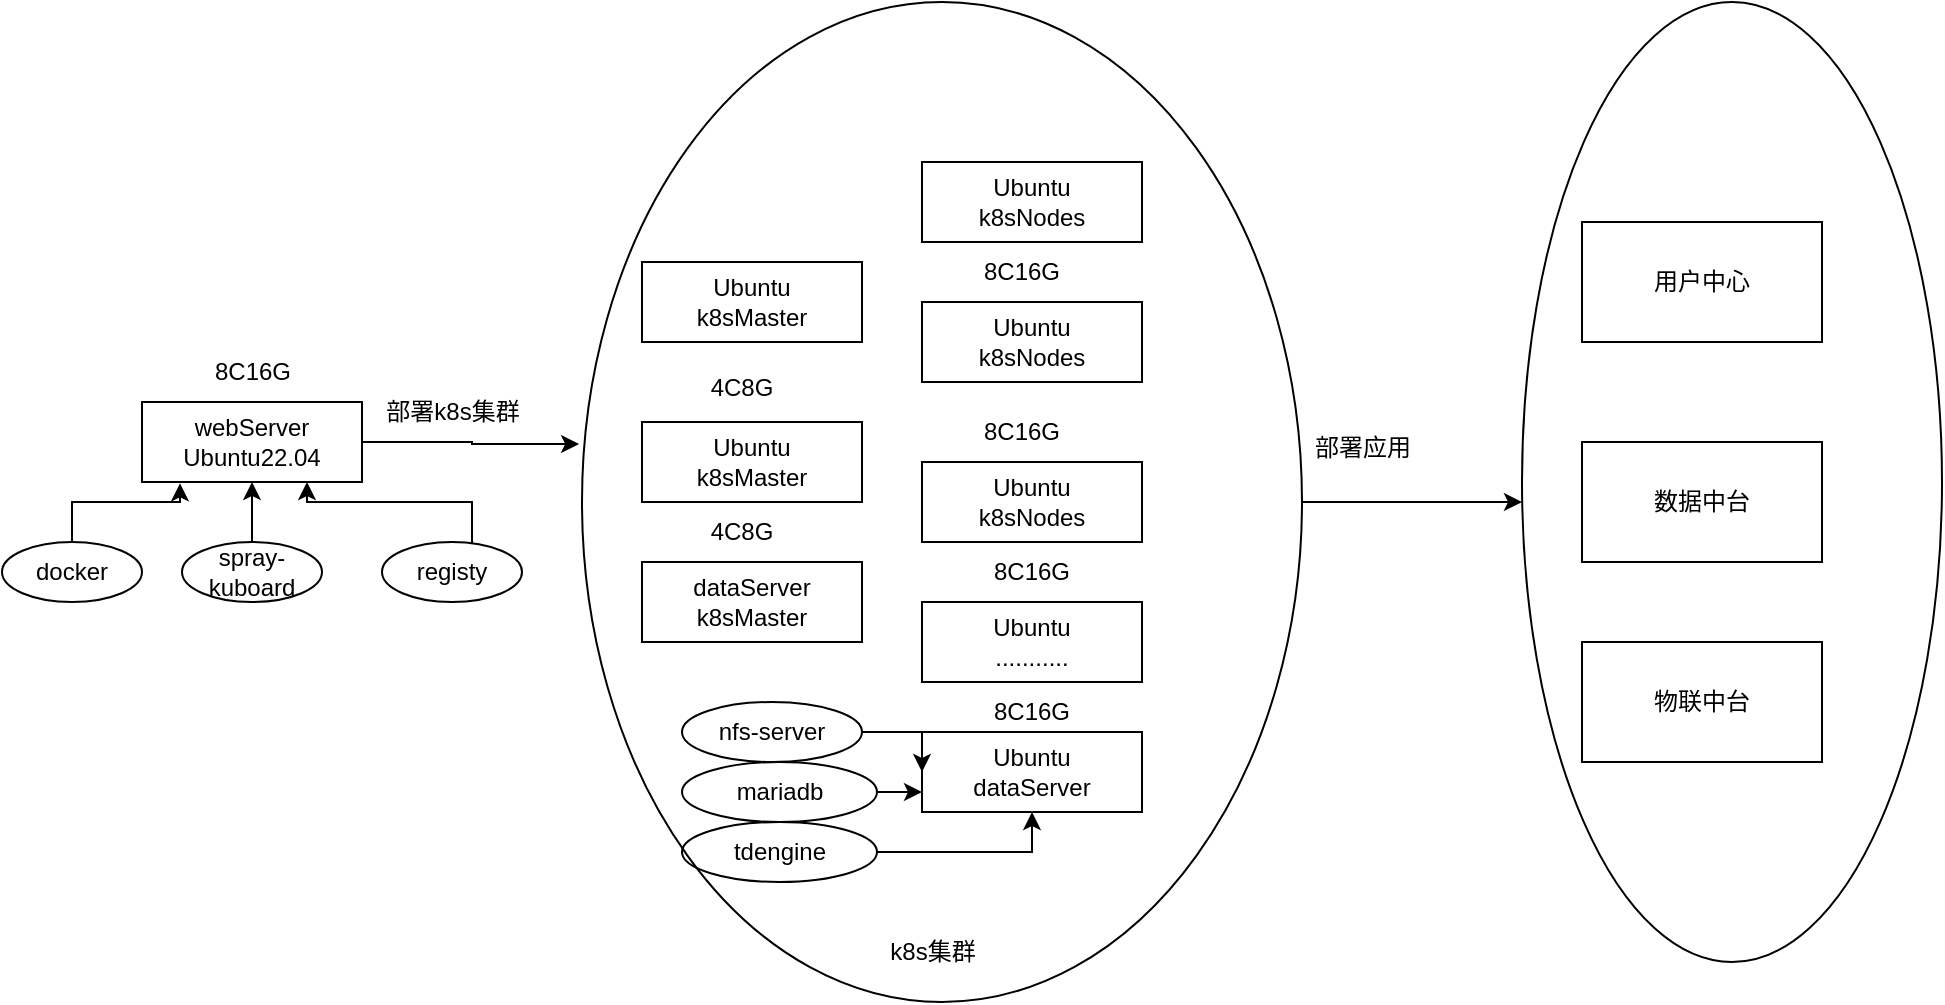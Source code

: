 <mxfile version="22.1.3" type="github">
  <diagram name="第 1 页" id="i8u_OBD3O_TQcKY7orfp">
    <mxGraphModel dx="1961" dy="617" grid="1" gridSize="10" guides="1" tooltips="1" connect="1" arrows="1" fold="1" page="1" pageScale="1" pageWidth="827" pageHeight="1169" background="#ffffff" math="0" shadow="0">
      <root>
        <mxCell id="0" />
        <mxCell id="1" parent="0" />
        <mxCell id="NINAPxGtuBQYfsfIf3ee-2" value="Ubuntu&lt;br&gt;k8sNodes" style="rounded=0;whiteSpace=wrap;html=1;" parent="1" vertex="1">
          <mxGeometry x="200" y="260" width="110" height="40" as="geometry" />
        </mxCell>
        <mxCell id="NINAPxGtuBQYfsfIf3ee-6" value="Ubuntu&lt;br&gt;dataServer" style="rounded=0;whiteSpace=wrap;html=1;" parent="1" vertex="1">
          <mxGeometry x="200" y="545" width="110" height="40" as="geometry" />
        </mxCell>
        <mxCell id="NINAPxGtuBQYfsfIf3ee-7" value="Ubuntu&lt;br&gt;k8sNodes" style="rounded=0;whiteSpace=wrap;html=1;" parent="1" vertex="1">
          <mxGeometry x="200" y="410" width="110" height="40" as="geometry" />
        </mxCell>
        <mxCell id="NINAPxGtuBQYfsfIf3ee-8" value="Ubuntu&lt;br&gt;k8sNodes" style="rounded=0;whiteSpace=wrap;html=1;" parent="1" vertex="1">
          <mxGeometry x="200" y="330" width="110" height="40" as="geometry" />
        </mxCell>
        <mxCell id="NINAPxGtuBQYfsfIf3ee-45" style="edgeStyle=orthogonalEdgeStyle;rounded=0;orthogonalLoop=1;jettySize=auto;html=1;entryX=-0.004;entryY=0.442;entryDx=0;entryDy=0;entryPerimeter=0;" parent="1" source="NINAPxGtuBQYfsfIf3ee-33" edge="1" target="53lafkm3msvrPaQ8JH2_-17">
          <mxGeometry relative="1" as="geometry">
            <mxPoint x="20" y="400" as="targetPoint" />
          </mxGeometry>
        </mxCell>
        <mxCell id="NINAPxGtuBQYfsfIf3ee-33" value="webServer&lt;br&gt;Ubuntu22.04" style="rounded=0;whiteSpace=wrap;html=1;" parent="1" vertex="1">
          <mxGeometry x="-190" y="380" width="110" height="40" as="geometry" />
        </mxCell>
        <mxCell id="qvz7UbXK8W9iCngONPpW-1" value="docker" style="ellipse;whiteSpace=wrap;html=1;" parent="1" vertex="1">
          <mxGeometry x="-260" y="450" width="70" height="30" as="geometry" />
        </mxCell>
        <mxCell id="qvz7UbXK8W9iCngONPpW-6" style="edgeStyle=orthogonalEdgeStyle;rounded=0;orthogonalLoop=1;jettySize=auto;html=1;exitX=0.5;exitY=0;exitDx=0;exitDy=0;entryX=0.5;entryY=1;entryDx=0;entryDy=0;" parent="1" source="qvz7UbXK8W9iCngONPpW-2" target="NINAPxGtuBQYfsfIf3ee-33" edge="1">
          <mxGeometry relative="1" as="geometry" />
        </mxCell>
        <mxCell id="qvz7UbXK8W9iCngONPpW-2" value="spray-kuboard" style="ellipse;whiteSpace=wrap;html=1;" parent="1" vertex="1">
          <mxGeometry x="-170" y="450" width="70" height="30" as="geometry" />
        </mxCell>
        <mxCell id="qvz7UbXK8W9iCngONPpW-7" style="edgeStyle=orthogonalEdgeStyle;rounded=0;orthogonalLoop=1;jettySize=auto;html=1;entryX=0.75;entryY=1;entryDx=0;entryDy=0;" parent="1" source="qvz7UbXK8W9iCngONPpW-4" target="NINAPxGtuBQYfsfIf3ee-33" edge="1">
          <mxGeometry relative="1" as="geometry">
            <Array as="points">
              <mxPoint x="-25" y="430" />
              <mxPoint x="-107" y="430" />
            </Array>
          </mxGeometry>
        </mxCell>
        <mxCell id="qvz7UbXK8W9iCngONPpW-4" value="registy" style="ellipse;whiteSpace=wrap;html=1;" parent="1" vertex="1">
          <mxGeometry x="-70" y="450" width="70" height="30" as="geometry" />
        </mxCell>
        <mxCell id="qvz7UbXK8W9iCngONPpW-5" style="edgeStyle=orthogonalEdgeStyle;rounded=0;orthogonalLoop=1;jettySize=auto;html=1;exitX=0.5;exitY=0;exitDx=0;exitDy=0;entryX=0.173;entryY=1.017;entryDx=0;entryDy=0;entryPerimeter=0;" parent="1" source="qvz7UbXK8W9iCngONPpW-1" target="NINAPxGtuBQYfsfIf3ee-33" edge="1">
          <mxGeometry relative="1" as="geometry" />
        </mxCell>
        <mxCell id="53lafkm3msvrPaQ8JH2_-3" value="Ubuntu&lt;br&gt;k8sMaster" style="rounded=0;whiteSpace=wrap;html=1;" vertex="1" parent="1">
          <mxGeometry x="60" y="310" width="110" height="40" as="geometry" />
        </mxCell>
        <mxCell id="53lafkm3msvrPaQ8JH2_-4" value="Ubuntu&lt;br&gt;k8sMaster" style="rounded=0;whiteSpace=wrap;html=1;" vertex="1" parent="1">
          <mxGeometry x="60" y="390" width="110" height="40" as="geometry" />
        </mxCell>
        <mxCell id="53lafkm3msvrPaQ8JH2_-5" value="dataServer&lt;br&gt;k8sMaster" style="rounded=0;whiteSpace=wrap;html=1;" vertex="1" parent="1">
          <mxGeometry x="60" y="460" width="110" height="40" as="geometry" />
        </mxCell>
        <mxCell id="53lafkm3msvrPaQ8JH2_-6" value="Ubuntu&lt;br&gt;..........." style="rounded=0;whiteSpace=wrap;html=1;" vertex="1" parent="1">
          <mxGeometry x="200" y="480" width="110" height="40" as="geometry" />
        </mxCell>
        <mxCell id="53lafkm3msvrPaQ8JH2_-12" style="edgeStyle=orthogonalEdgeStyle;rounded=0;orthogonalLoop=1;jettySize=auto;html=1;exitX=1;exitY=0.5;exitDx=0;exitDy=0;entryX=0;entryY=0.5;entryDx=0;entryDy=0;" edge="1" parent="1" source="53lafkm3msvrPaQ8JH2_-9" target="NINAPxGtuBQYfsfIf3ee-6">
          <mxGeometry relative="1" as="geometry" />
        </mxCell>
        <mxCell id="53lafkm3msvrPaQ8JH2_-9" value="nfs-server" style="ellipse;whiteSpace=wrap;html=1;" vertex="1" parent="1">
          <mxGeometry x="80" y="530" width="90" height="30" as="geometry" />
        </mxCell>
        <mxCell id="53lafkm3msvrPaQ8JH2_-13" style="edgeStyle=orthogonalEdgeStyle;rounded=0;orthogonalLoop=1;jettySize=auto;html=1;exitX=1;exitY=0.5;exitDx=0;exitDy=0;entryX=0;entryY=0.75;entryDx=0;entryDy=0;" edge="1" parent="1" source="53lafkm3msvrPaQ8JH2_-11" target="NINAPxGtuBQYfsfIf3ee-6">
          <mxGeometry relative="1" as="geometry" />
        </mxCell>
        <mxCell id="53lafkm3msvrPaQ8JH2_-11" value="mariadb" style="ellipse;whiteSpace=wrap;html=1;" vertex="1" parent="1">
          <mxGeometry x="80" y="560" width="97.5" height="30" as="geometry" />
        </mxCell>
        <mxCell id="53lafkm3msvrPaQ8JH2_-15" value="" style="edgeStyle=orthogonalEdgeStyle;rounded=0;orthogonalLoop=1;jettySize=auto;html=1;" edge="1" parent="1" source="53lafkm3msvrPaQ8JH2_-14" target="NINAPxGtuBQYfsfIf3ee-6">
          <mxGeometry relative="1" as="geometry" />
        </mxCell>
        <mxCell id="53lafkm3msvrPaQ8JH2_-14" value="tdengine" style="ellipse;whiteSpace=wrap;html=1;" vertex="1" parent="1">
          <mxGeometry x="80" y="590" width="97.5" height="30" as="geometry" />
        </mxCell>
        <mxCell id="53lafkm3msvrPaQ8JH2_-21" style="edgeStyle=orthogonalEdgeStyle;rounded=0;orthogonalLoop=1;jettySize=auto;html=1;" edge="1" parent="1" source="53lafkm3msvrPaQ8JH2_-17">
          <mxGeometry relative="1" as="geometry">
            <mxPoint x="500" y="430" as="targetPoint" />
          </mxGeometry>
        </mxCell>
        <mxCell id="53lafkm3msvrPaQ8JH2_-17" value="" style="ellipse;whiteSpace=wrap;html=1;fillColor=none;" vertex="1" parent="1">
          <mxGeometry x="30" y="180" width="360" height="500" as="geometry" />
        </mxCell>
        <mxCell id="53lafkm3msvrPaQ8JH2_-18" value="k8s集群" style="text;html=1;align=center;verticalAlign=middle;resizable=0;points=[];autosize=1;" vertex="1" parent="1">
          <mxGeometry x="170" y="640" width="70" height="30" as="geometry" />
        </mxCell>
        <mxCell id="53lafkm3msvrPaQ8JH2_-19" value="部署k8s集群" style="text;html=1;align=center;verticalAlign=middle;resizable=0;points=[];autosize=1;strokeColor=none;fillColor=none;" vertex="1" parent="1">
          <mxGeometry x="-80" y="370" width="90" height="30" as="geometry" />
        </mxCell>
        <mxCell id="53lafkm3msvrPaQ8JH2_-22" value="部署应用" style="text;html=1;align=center;verticalAlign=middle;resizable=0;points=[];autosize=1;strokeColor=none;fillColor=none;" vertex="1" parent="1">
          <mxGeometry x="385" y="388" width="70" height="30" as="geometry" />
        </mxCell>
        <mxCell id="53lafkm3msvrPaQ8JH2_-23" value="用户中心" style="rounded=0;whiteSpace=wrap;html=1;" vertex="1" parent="1">
          <mxGeometry x="530" y="290" width="120" height="60" as="geometry" />
        </mxCell>
        <mxCell id="53lafkm3msvrPaQ8JH2_-25" value="数据中台" style="rounded=0;whiteSpace=wrap;html=1;" vertex="1" parent="1">
          <mxGeometry x="530" y="400" width="120" height="60" as="geometry" />
        </mxCell>
        <mxCell id="53lafkm3msvrPaQ8JH2_-27" value="物联中台" style="rounded=0;whiteSpace=wrap;html=1;" vertex="1" parent="1">
          <mxGeometry x="530" y="500" width="120" height="60" as="geometry" />
        </mxCell>
        <mxCell id="53lafkm3msvrPaQ8JH2_-28" value="" style="ellipse;whiteSpace=wrap;html=1;fillColor=none;" vertex="1" parent="1">
          <mxGeometry x="500" y="180" width="210" height="480" as="geometry" />
        </mxCell>
        <mxCell id="53lafkm3msvrPaQ8JH2_-29" value="4C8G" style="text;html=1;strokeColor=none;fillColor=none;align=center;verticalAlign=middle;whiteSpace=wrap;rounded=0;" vertex="1" parent="1">
          <mxGeometry x="80" y="358" width="60" height="30" as="geometry" />
        </mxCell>
        <mxCell id="53lafkm3msvrPaQ8JH2_-30" value="8C16G" style="text;html=1;strokeColor=none;fillColor=none;align=center;verticalAlign=middle;whiteSpace=wrap;rounded=0;" vertex="1" parent="1">
          <mxGeometry x="220" y="300" width="60" height="30" as="geometry" />
        </mxCell>
        <mxCell id="53lafkm3msvrPaQ8JH2_-31" value="8C16G" style="text;html=1;strokeColor=none;fillColor=none;align=center;verticalAlign=middle;whiteSpace=wrap;rounded=0;" vertex="1" parent="1">
          <mxGeometry x="220" y="380" width="60" height="30" as="geometry" />
        </mxCell>
        <mxCell id="53lafkm3msvrPaQ8JH2_-33" value="8C16G" style="text;html=1;strokeColor=none;fillColor=none;align=center;verticalAlign=middle;whiteSpace=wrap;rounded=0;" vertex="1" parent="1">
          <mxGeometry x="225" y="450" width="60" height="30" as="geometry" />
        </mxCell>
        <mxCell id="53lafkm3msvrPaQ8JH2_-34" value="8C16G" style="text;html=1;strokeColor=none;fillColor=none;align=center;verticalAlign=middle;whiteSpace=wrap;rounded=0;" vertex="1" parent="1">
          <mxGeometry x="225" y="520" width="60" height="30" as="geometry" />
        </mxCell>
        <mxCell id="53lafkm3msvrPaQ8JH2_-35" value="8C16G" style="text;html=1;align=center;verticalAlign=middle;resizable=0;points=[];autosize=1;strokeColor=none;fillColor=none;" vertex="1" parent="1">
          <mxGeometry x="-165" y="350" width="60" height="30" as="geometry" />
        </mxCell>
        <mxCell id="53lafkm3msvrPaQ8JH2_-36" value="4C8G" style="text;html=1;strokeColor=none;fillColor=none;align=center;verticalAlign=middle;whiteSpace=wrap;rounded=0;" vertex="1" parent="1">
          <mxGeometry x="80" y="430" width="60" height="30" as="geometry" />
        </mxCell>
      </root>
    </mxGraphModel>
  </diagram>
</mxfile>
